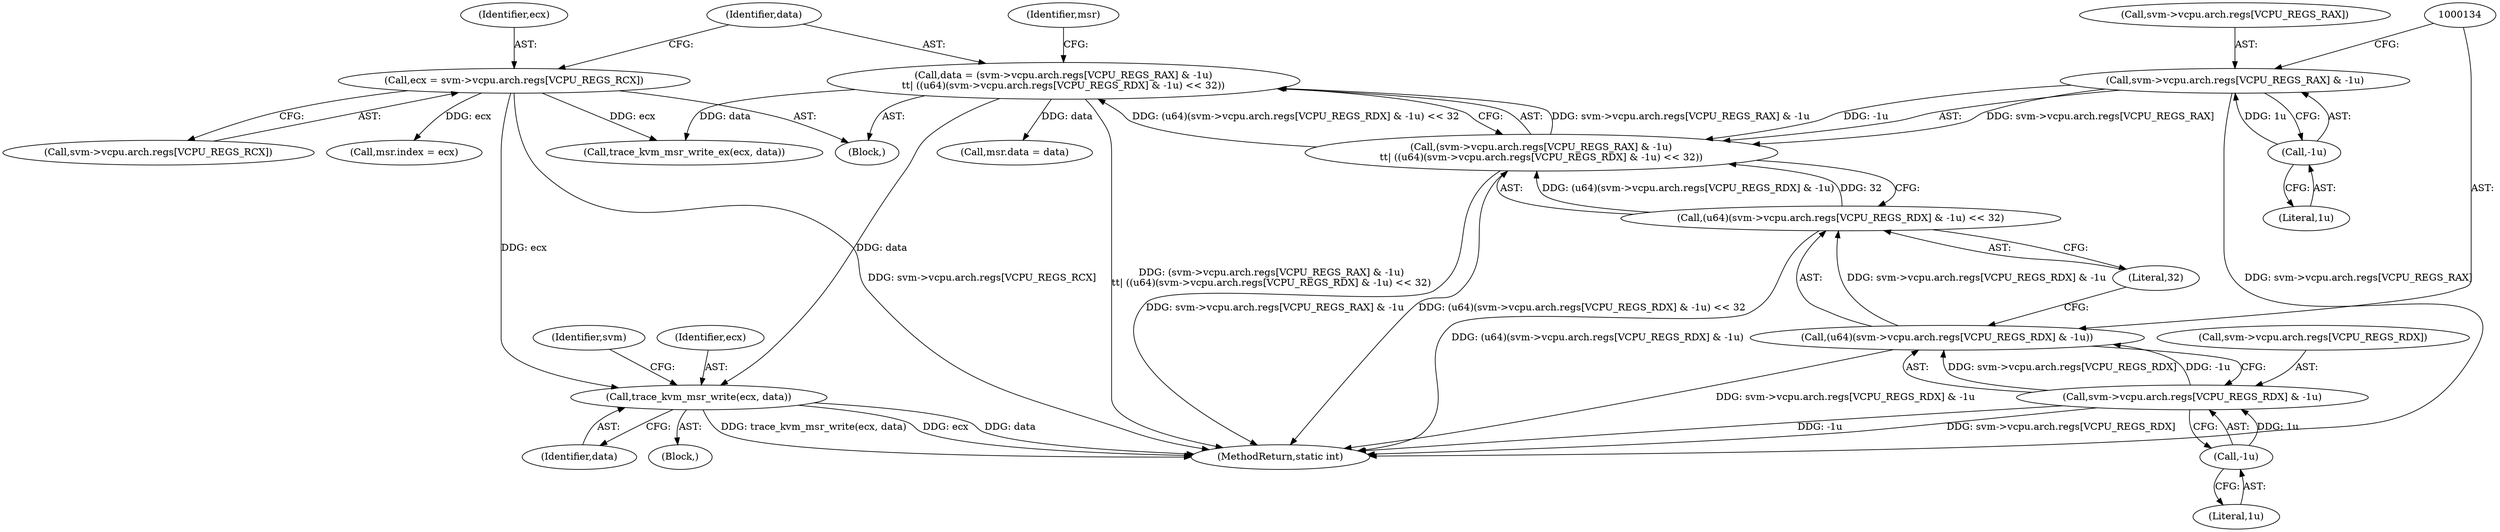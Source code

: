 digraph "0_linux_854e8bb1aa06c578c2c9145fa6bfe3680ef63b23@API" {
"1000194" [label="(Call,trace_kvm_msr_write(ecx, data))"];
"1000105" [label="(Call,ecx = svm->vcpu.arch.regs[VCPU_REGS_RCX])"];
"1000117" [label="(Call,data = (svm->vcpu.arch.regs[VCPU_REGS_RAX] & -1u)\n\t\t| ((u64)(svm->vcpu.arch.regs[VCPU_REGS_RDX] & -1u) << 32))"];
"1000119" [label="(Call,(svm->vcpu.arch.regs[VCPU_REGS_RAX] & -1u)\n\t\t| ((u64)(svm->vcpu.arch.regs[VCPU_REGS_RDX] & -1u) << 32))"];
"1000120" [label="(Call,svm->vcpu.arch.regs[VCPU_REGS_RAX] & -1u)"];
"1000130" [label="(Call,-1u)"];
"1000132" [label="(Call,(u64)(svm->vcpu.arch.regs[VCPU_REGS_RDX] & -1u) << 32)"];
"1000133" [label="(Call,(u64)(svm->vcpu.arch.regs[VCPU_REGS_RDX] & -1u))"];
"1000135" [label="(Call,svm->vcpu.arch.regs[VCPU_REGS_RDX] & -1u)"];
"1000145" [label="(Call,-1u)"];
"1000130" [label="(Call,-1u)"];
"1000117" [label="(Call,data = (svm->vcpu.arch.regs[VCPU_REGS_RAX] & -1u)\n\t\t| ((u64)(svm->vcpu.arch.regs[VCPU_REGS_RDX] & -1u) << 32))"];
"1000102" [label="(Block,)"];
"1000204" [label="(MethodReturn,static int)"];
"1000106" [label="(Identifier,ecx)"];
"1000145" [label="(Call,-1u)"];
"1000136" [label="(Call,svm->vcpu.arch.regs[VCPU_REGS_RDX])"];
"1000120" [label="(Call,svm->vcpu.arch.regs[VCPU_REGS_RAX] & -1u)"];
"1000194" [label="(Call,trace_kvm_msr_write(ecx, data))"];
"1000196" [label="(Identifier,data)"];
"1000119" [label="(Call,(svm->vcpu.arch.regs[VCPU_REGS_RAX] & -1u)\n\t\t| ((u64)(svm->vcpu.arch.regs[VCPU_REGS_RDX] & -1u) << 32))"];
"1000133" [label="(Call,(u64)(svm->vcpu.arch.regs[VCPU_REGS_RDX] & -1u))"];
"1000118" [label="(Identifier,data)"];
"1000193" [label="(Block,)"];
"1000135" [label="(Call,svm->vcpu.arch.regs[VCPU_REGS_RDX] & -1u)"];
"1000147" [label="(Literal,32)"];
"1000150" [label="(Identifier,msr)"];
"1000131" [label="(Literal,1u)"];
"1000200" [label="(Identifier,svm)"];
"1000183" [label="(Call,trace_kvm_msr_write_ex(ecx, data))"];
"1000195" [label="(Identifier,ecx)"];
"1000107" [label="(Call,svm->vcpu.arch.regs[VCPU_REGS_RCX])"];
"1000148" [label="(Call,msr.data = data)"];
"1000146" [label="(Literal,1u)"];
"1000132" [label="(Call,(u64)(svm->vcpu.arch.regs[VCPU_REGS_RDX] & -1u) << 32)"];
"1000153" [label="(Call,msr.index = ecx)"];
"1000105" [label="(Call,ecx = svm->vcpu.arch.regs[VCPU_REGS_RCX])"];
"1000121" [label="(Call,svm->vcpu.arch.regs[VCPU_REGS_RAX])"];
"1000194" -> "1000193"  [label="AST: "];
"1000194" -> "1000196"  [label="CFG: "];
"1000195" -> "1000194"  [label="AST: "];
"1000196" -> "1000194"  [label="AST: "];
"1000200" -> "1000194"  [label="CFG: "];
"1000194" -> "1000204"  [label="DDG: trace_kvm_msr_write(ecx, data)"];
"1000194" -> "1000204"  [label="DDG: ecx"];
"1000194" -> "1000204"  [label="DDG: data"];
"1000105" -> "1000194"  [label="DDG: ecx"];
"1000117" -> "1000194"  [label="DDG: data"];
"1000105" -> "1000102"  [label="AST: "];
"1000105" -> "1000107"  [label="CFG: "];
"1000106" -> "1000105"  [label="AST: "];
"1000107" -> "1000105"  [label="AST: "];
"1000118" -> "1000105"  [label="CFG: "];
"1000105" -> "1000204"  [label="DDG: svm->vcpu.arch.regs[VCPU_REGS_RCX]"];
"1000105" -> "1000153"  [label="DDG: ecx"];
"1000105" -> "1000183"  [label="DDG: ecx"];
"1000117" -> "1000102"  [label="AST: "];
"1000117" -> "1000119"  [label="CFG: "];
"1000118" -> "1000117"  [label="AST: "];
"1000119" -> "1000117"  [label="AST: "];
"1000150" -> "1000117"  [label="CFG: "];
"1000117" -> "1000204"  [label="DDG: (svm->vcpu.arch.regs[VCPU_REGS_RAX] & -1u)\n\t\t| ((u64)(svm->vcpu.arch.regs[VCPU_REGS_RDX] & -1u) << 32)"];
"1000119" -> "1000117"  [label="DDG: svm->vcpu.arch.regs[VCPU_REGS_RAX] & -1u"];
"1000119" -> "1000117"  [label="DDG: (u64)(svm->vcpu.arch.regs[VCPU_REGS_RDX] & -1u) << 32"];
"1000117" -> "1000148"  [label="DDG: data"];
"1000117" -> "1000183"  [label="DDG: data"];
"1000119" -> "1000132"  [label="CFG: "];
"1000120" -> "1000119"  [label="AST: "];
"1000132" -> "1000119"  [label="AST: "];
"1000119" -> "1000204"  [label="DDG: (u64)(svm->vcpu.arch.regs[VCPU_REGS_RDX] & -1u) << 32"];
"1000119" -> "1000204"  [label="DDG: svm->vcpu.arch.regs[VCPU_REGS_RAX] & -1u"];
"1000120" -> "1000119"  [label="DDG: svm->vcpu.arch.regs[VCPU_REGS_RAX]"];
"1000120" -> "1000119"  [label="DDG: -1u"];
"1000132" -> "1000119"  [label="DDG: (u64)(svm->vcpu.arch.regs[VCPU_REGS_RDX] & -1u)"];
"1000132" -> "1000119"  [label="DDG: 32"];
"1000120" -> "1000130"  [label="CFG: "];
"1000121" -> "1000120"  [label="AST: "];
"1000130" -> "1000120"  [label="AST: "];
"1000134" -> "1000120"  [label="CFG: "];
"1000120" -> "1000204"  [label="DDG: svm->vcpu.arch.regs[VCPU_REGS_RAX]"];
"1000130" -> "1000120"  [label="DDG: 1u"];
"1000130" -> "1000131"  [label="CFG: "];
"1000131" -> "1000130"  [label="AST: "];
"1000132" -> "1000147"  [label="CFG: "];
"1000133" -> "1000132"  [label="AST: "];
"1000147" -> "1000132"  [label="AST: "];
"1000132" -> "1000204"  [label="DDG: (u64)(svm->vcpu.arch.regs[VCPU_REGS_RDX] & -1u)"];
"1000133" -> "1000132"  [label="DDG: svm->vcpu.arch.regs[VCPU_REGS_RDX] & -1u"];
"1000133" -> "1000135"  [label="CFG: "];
"1000134" -> "1000133"  [label="AST: "];
"1000135" -> "1000133"  [label="AST: "];
"1000147" -> "1000133"  [label="CFG: "];
"1000133" -> "1000204"  [label="DDG: svm->vcpu.arch.regs[VCPU_REGS_RDX] & -1u"];
"1000135" -> "1000133"  [label="DDG: svm->vcpu.arch.regs[VCPU_REGS_RDX]"];
"1000135" -> "1000133"  [label="DDG: -1u"];
"1000135" -> "1000145"  [label="CFG: "];
"1000136" -> "1000135"  [label="AST: "];
"1000145" -> "1000135"  [label="AST: "];
"1000135" -> "1000204"  [label="DDG: svm->vcpu.arch.regs[VCPU_REGS_RDX]"];
"1000135" -> "1000204"  [label="DDG: -1u"];
"1000145" -> "1000135"  [label="DDG: 1u"];
"1000145" -> "1000146"  [label="CFG: "];
"1000146" -> "1000145"  [label="AST: "];
}
